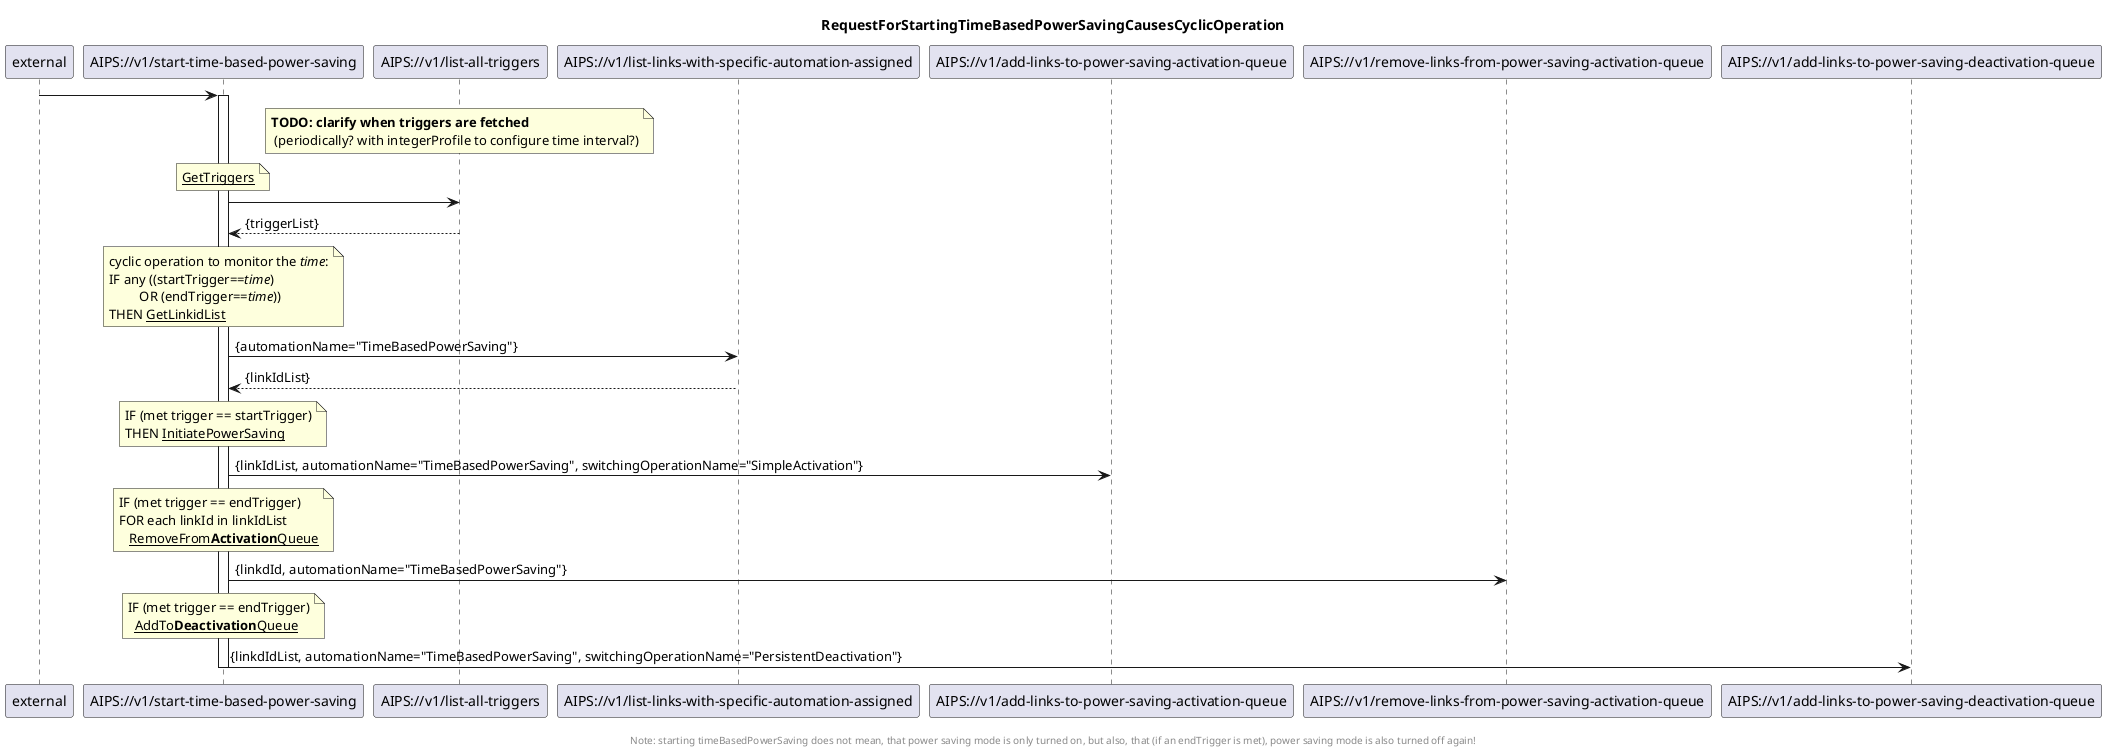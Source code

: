 @startuml 210_startTimeBasedPowerSaving
skinparam responseMessageBelowArrow true

title
RequestForStartingTimeBasedPowerSavingCausesCyclicOperation
end title

participant "external" as requestor
participant "AIPS://v1/start-time-based-power-saving" as startPsModule
participant "AIPS://v1/list-all-triggers" as listTriggers
participant "AIPS://v1/list-links-with-specific-automation-assigned" as listLinks
participant "AIPS://v1/add-links-to-power-saving-activation-queue" as startSimpleActivation
participant "AIPS://v1/remove-links-from-power-saving-activation-queue" as stopSimpleActivation
participant "AIPS://v1/add-links-to-power-saving-deactivation-queue" as startPersistentDeactivation


requestor -> startPsModule
activate startPsModule

'open question:
note over listTriggers: <b>TODO: clarify when triggers are fetched\n (periodically? with integerProfile to configure time interval?)

'get triggers
note over startPsModule
  <u>GetTriggers</u>
end note
startPsModule -> listTriggers
listTriggers --> startPsModule: {triggerList}

'monitor if any trigger is met
note over startPsModule
  cyclic operation to monitor the <i>time</i>:
  IF any ((startTrigger==<i>time</i>) 
           OR (endTrigger==<i>time</i>))
  THEN <u>GetLinkidList</u>
end note
startPsModule -> listLinks: {automationName="TimeBasedPowerSaving"}
listLinks --> startPsModule: {linkIdList}

'StartTrigger is met
note over startPsModule
  IF (met trigger == startTrigger)
  THEN <u>InitiatePowerSaving</u>
end note
startPsModule -> startSimpleActivation: {linkIdList, automationName="TimeBasedPowerSaving", switchingOperationName="SimpleActivation"}

'EndTrigger is met: stop ongoing/planned power saving
note over startPsModule
  IF (met trigger == endTrigger)
  FOR each linkId in linkIdList
     <u>RemoveFrom<b>Activation</b>Queue</u>
end note
startPsModule -> stopSimpleActivation: {linkdId, automationName="TimeBasedPowerSaving"}

'EndTrigger is met: initiate power saving switch-off
note over startPsModule
  IF (met trigger == endTrigger)
    <u>AddTo<b>Deactivation</b>Queue</u>
end note
startPsModule -> startPersistentDeactivation: {linkdIdList, automationName="TimeBasedPowerSaving", switchingOperationName="PersistentDeactivation"}


deactivate startPsModule

footer

  Note: starting timeBasedPowerSaving does not mean, that power saving mode is only turned on, but also, that (if an endTrigger is met), power saving mode is also turned off again!
end footer

@enduml